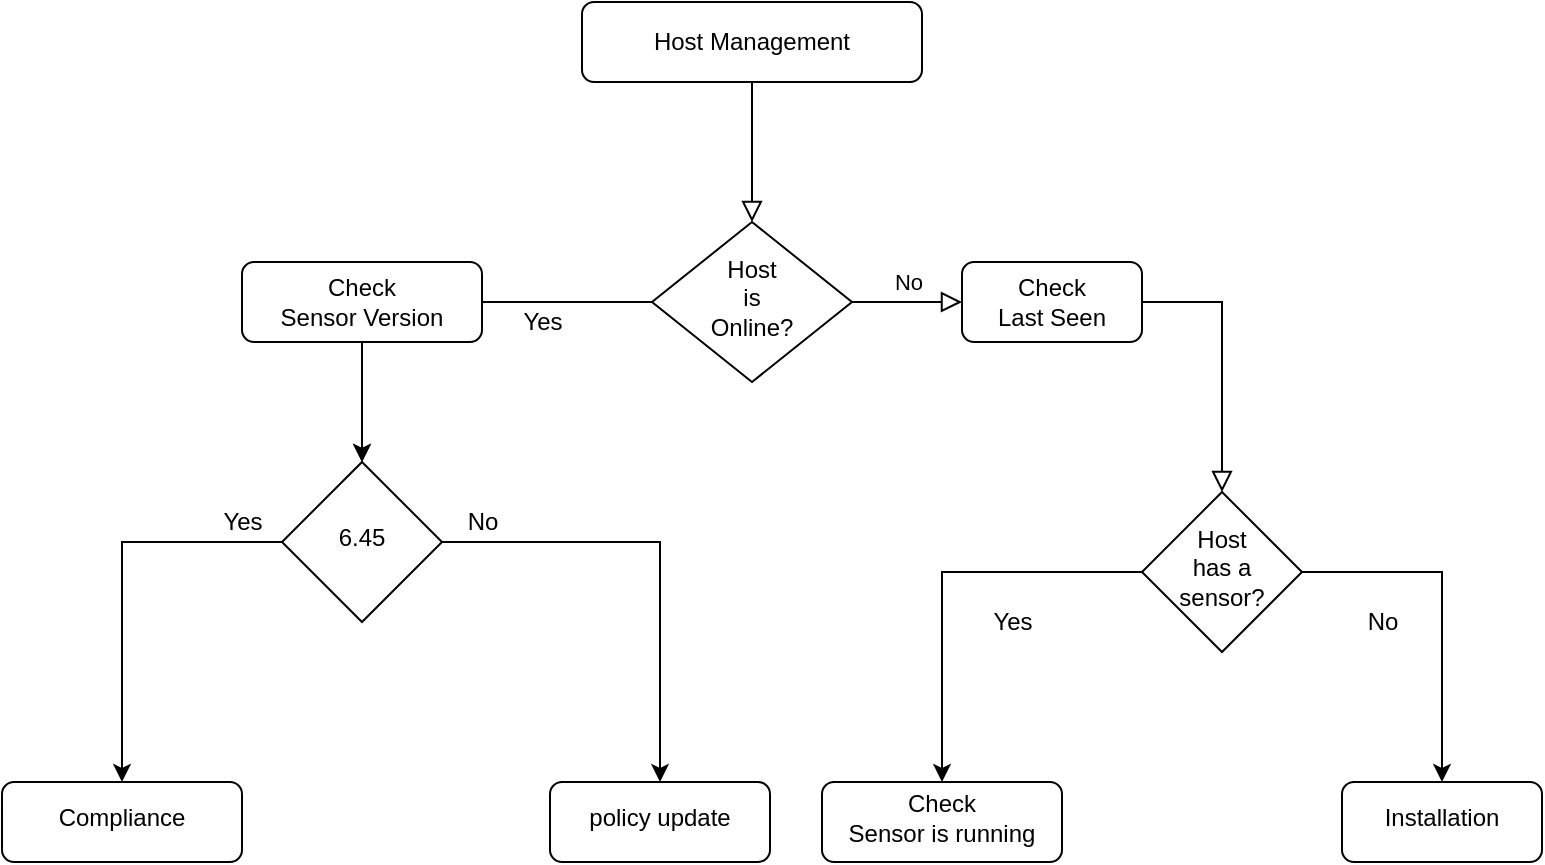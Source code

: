 <mxfile version="20.5.3" type="github">
  <diagram id="C5RBs43oDa-KdzZeNtuy" name="Page-1">
    <mxGraphModel dx="942" dy="572" grid="1" gridSize="10" guides="1" tooltips="1" connect="1" arrows="1" fold="1" page="1" pageScale="1" pageWidth="827" pageHeight="1169" math="0" shadow="0">
      <root>
        <mxCell id="WIyWlLk6GJQsqaUBKTNV-0" />
        <mxCell id="WIyWlLk6GJQsqaUBKTNV-1" parent="WIyWlLk6GJQsqaUBKTNV-0" />
        <mxCell id="WIyWlLk6GJQsqaUBKTNV-2" value="" style="rounded=0;html=1;jettySize=auto;orthogonalLoop=1;fontSize=11;endArrow=block;endFill=0;endSize=8;strokeWidth=1;shadow=0;labelBackgroundColor=none;edgeStyle=orthogonalEdgeStyle;" parent="WIyWlLk6GJQsqaUBKTNV-1" source="WIyWlLk6GJQsqaUBKTNV-3" target="WIyWlLk6GJQsqaUBKTNV-6" edge="1">
          <mxGeometry relative="1" as="geometry" />
        </mxCell>
        <mxCell id="WIyWlLk6GJQsqaUBKTNV-3" value="Host Management" style="rounded=1;whiteSpace=wrap;html=1;fontSize=12;glass=0;strokeWidth=1;shadow=0;" parent="WIyWlLk6GJQsqaUBKTNV-1" vertex="1">
          <mxGeometry x="320" y="50" width="170" height="40" as="geometry" />
        </mxCell>
        <mxCell id="s5PXaif0AqIX-a3yGmby-14" value="" style="edgeStyle=orthogonalEdgeStyle;rounded=0;orthogonalLoop=1;jettySize=auto;html=1;" edge="1" parent="WIyWlLk6GJQsqaUBKTNV-1" source="WIyWlLk6GJQsqaUBKTNV-6" target="s5PXaif0AqIX-a3yGmby-13">
          <mxGeometry relative="1" as="geometry" />
        </mxCell>
        <mxCell id="WIyWlLk6GJQsqaUBKTNV-6" value="&lt;div&gt;Host &lt;br&gt;&lt;/div&gt;&lt;div&gt;is &lt;br&gt;&lt;/div&gt;&lt;div&gt;Online?&lt;/div&gt;" style="rhombus;whiteSpace=wrap;html=1;shadow=0;fontFamily=Helvetica;fontSize=12;align=center;strokeWidth=1;spacing=6;spacingTop=-4;" parent="WIyWlLk6GJQsqaUBKTNV-1" vertex="1">
          <mxGeometry x="355" y="160" width="100" height="80" as="geometry" />
        </mxCell>
        <mxCell id="s5PXaif0AqIX-a3yGmby-10" value="" style="edgeStyle=orthogonalEdgeStyle;rounded=0;orthogonalLoop=1;jettySize=auto;html=1;" edge="1" parent="WIyWlLk6GJQsqaUBKTNV-1" source="WIyWlLk6GJQsqaUBKTNV-7">
          <mxGeometry relative="1" as="geometry">
            <mxPoint x="210" y="280" as="targetPoint" />
          </mxGeometry>
        </mxCell>
        <mxCell id="WIyWlLk6GJQsqaUBKTNV-7" value="&lt;div&gt;Check &lt;br&gt;&lt;/div&gt;&lt;div&gt;Sensor Version&lt;/div&gt;" style="rounded=1;whiteSpace=wrap;html=1;fontSize=12;glass=0;strokeWidth=1;shadow=0;" parent="WIyWlLk6GJQsqaUBKTNV-1" vertex="1">
          <mxGeometry x="150" y="180" width="120" height="40" as="geometry" />
        </mxCell>
        <mxCell id="s5PXaif0AqIX-a3yGmby-1" value="&lt;div&gt;Check &lt;br&gt;&lt;/div&gt;&lt;div&gt;Last Seen&lt;/div&gt;" style="rounded=1;whiteSpace=wrap;html=1;fontSize=12;glass=0;strokeWidth=1;shadow=0;" vertex="1" parent="WIyWlLk6GJQsqaUBKTNV-1">
          <mxGeometry x="510" y="180" width="90" height="40" as="geometry" />
        </mxCell>
        <mxCell id="s5PXaif0AqIX-a3yGmby-2" value="No" style="edgeStyle=orthogonalEdgeStyle;rounded=0;html=1;jettySize=auto;orthogonalLoop=1;fontSize=11;endArrow=block;endFill=0;endSize=8;strokeWidth=1;shadow=0;labelBackgroundColor=none;exitX=1;exitY=0.5;exitDx=0;exitDy=0;" edge="1" parent="WIyWlLk6GJQsqaUBKTNV-1" source="WIyWlLk6GJQsqaUBKTNV-6" target="s5PXaif0AqIX-a3yGmby-1">
          <mxGeometry y="10" relative="1" as="geometry">
            <mxPoint as="offset" />
            <mxPoint x="330" y="210" as="sourcePoint" />
            <mxPoint x="250" y="210" as="targetPoint" />
          </mxGeometry>
        </mxCell>
        <mxCell id="s5PXaif0AqIX-a3yGmby-18" value="" style="edgeStyle=orthogonalEdgeStyle;rounded=0;orthogonalLoop=1;jettySize=auto;html=1;" edge="1" parent="WIyWlLk6GJQsqaUBKTNV-1" source="s5PXaif0AqIX-a3yGmby-13" target="s5PXaif0AqIX-a3yGmby-17">
          <mxGeometry relative="1" as="geometry" />
        </mxCell>
        <mxCell id="s5PXaif0AqIX-a3yGmby-20" value="" style="edgeStyle=orthogonalEdgeStyle;rounded=0;orthogonalLoop=1;jettySize=auto;html=1;" edge="1" parent="WIyWlLk6GJQsqaUBKTNV-1" source="s5PXaif0AqIX-a3yGmby-13" target="s5PXaif0AqIX-a3yGmby-19">
          <mxGeometry relative="1" as="geometry" />
        </mxCell>
        <mxCell id="s5PXaif0AqIX-a3yGmby-13" value="6.45" style="rhombus;whiteSpace=wrap;html=1;shadow=0;strokeWidth=1;spacing=6;spacingTop=-4;" vertex="1" parent="WIyWlLk6GJQsqaUBKTNV-1">
          <mxGeometry x="170" y="280" width="80" height="80" as="geometry" />
        </mxCell>
        <mxCell id="s5PXaif0AqIX-a3yGmby-17" value="policy update" style="rounded=1;whiteSpace=wrap;html=1;shadow=0;strokeWidth=1;spacing=6;spacingTop=-4;" vertex="1" parent="WIyWlLk6GJQsqaUBKTNV-1">
          <mxGeometry x="304" y="440" width="110" height="40" as="geometry" />
        </mxCell>
        <mxCell id="s5PXaif0AqIX-a3yGmby-19" value="Compliance" style="rounded=1;whiteSpace=wrap;html=1;shadow=0;strokeWidth=1;spacing=6;spacingTop=-4;" vertex="1" parent="WIyWlLk6GJQsqaUBKTNV-1">
          <mxGeometry x="30" y="440" width="120" height="40" as="geometry" />
        </mxCell>
        <mxCell id="s5PXaif0AqIX-a3yGmby-30" value="" style="edgeStyle=orthogonalEdgeStyle;rounded=0;orthogonalLoop=1;jettySize=auto;html=1;" edge="1" parent="WIyWlLk6GJQsqaUBKTNV-1" source="s5PXaif0AqIX-a3yGmby-23" target="s5PXaif0AqIX-a3yGmby-29">
          <mxGeometry relative="1" as="geometry" />
        </mxCell>
        <mxCell id="s5PXaif0AqIX-a3yGmby-32" value="" style="edgeStyle=orthogonalEdgeStyle;rounded=0;orthogonalLoop=1;jettySize=auto;html=1;" edge="1" parent="WIyWlLk6GJQsqaUBKTNV-1" source="s5PXaif0AqIX-a3yGmby-23" target="s5PXaif0AqIX-a3yGmby-31">
          <mxGeometry relative="1" as="geometry" />
        </mxCell>
        <mxCell id="s5PXaif0AqIX-a3yGmby-23" value="&lt;div&gt;Host &lt;br&gt;&lt;/div&gt;&lt;div&gt;has a sensor?&lt;/div&gt;" style="rhombus;whiteSpace=wrap;html=1;shadow=0;strokeWidth=1;spacing=6;spacingTop=-4;" vertex="1" parent="WIyWlLk6GJQsqaUBKTNV-1">
          <mxGeometry x="600" y="295" width="80" height="80" as="geometry" />
        </mxCell>
        <mxCell id="s5PXaif0AqIX-a3yGmby-24" value="Yes" style="text;html=1;align=center;verticalAlign=middle;resizable=0;points=[];autosize=1;strokeColor=none;fillColor=none;" vertex="1" parent="WIyWlLk6GJQsqaUBKTNV-1">
          <mxGeometry x="130" y="295" width="40" height="30" as="geometry" />
        </mxCell>
        <mxCell id="s5PXaif0AqIX-a3yGmby-25" value="No" style="text;html=1;align=center;verticalAlign=middle;resizable=0;points=[];autosize=1;strokeColor=none;fillColor=none;" vertex="1" parent="WIyWlLk6GJQsqaUBKTNV-1">
          <mxGeometry x="250" y="295" width="40" height="30" as="geometry" />
        </mxCell>
        <mxCell id="s5PXaif0AqIX-a3yGmby-26" value="Yes" style="text;html=1;align=center;verticalAlign=middle;resizable=0;points=[];autosize=1;strokeColor=none;fillColor=none;" vertex="1" parent="WIyWlLk6GJQsqaUBKTNV-1">
          <mxGeometry x="280" y="195" width="40" height="30" as="geometry" />
        </mxCell>
        <mxCell id="s5PXaif0AqIX-a3yGmby-28" value="" style="edgeStyle=orthogonalEdgeStyle;rounded=0;html=1;jettySize=auto;orthogonalLoop=1;fontSize=11;endArrow=block;endFill=0;endSize=8;strokeWidth=1;shadow=0;labelBackgroundColor=none;entryX=0.5;entryY=0;entryDx=0;entryDy=0;exitX=1;exitY=0.5;exitDx=0;exitDy=0;" edge="1" parent="WIyWlLk6GJQsqaUBKTNV-1" source="s5PXaif0AqIX-a3yGmby-1" target="s5PXaif0AqIX-a3yGmby-23">
          <mxGeometry y="10" relative="1" as="geometry">
            <mxPoint as="offset" />
            <mxPoint x="570" y="200" as="sourcePoint" />
            <mxPoint x="680" y="160" as="targetPoint" />
          </mxGeometry>
        </mxCell>
        <mxCell id="s5PXaif0AqIX-a3yGmby-29" value="&lt;div&gt;Check&lt;/div&gt;&lt;div&gt;Sensor is running&lt;br&gt;&lt;/div&gt;" style="rounded=1;whiteSpace=wrap;html=1;shadow=0;strokeWidth=1;spacing=6;spacingTop=-4;" vertex="1" parent="WIyWlLk6GJQsqaUBKTNV-1">
          <mxGeometry x="440" y="440" width="120" height="40" as="geometry" />
        </mxCell>
        <mxCell id="s5PXaif0AqIX-a3yGmby-31" value="Installation" style="rounded=1;whiteSpace=wrap;html=1;shadow=0;strokeWidth=1;spacing=6;spacingTop=-4;" vertex="1" parent="WIyWlLk6GJQsqaUBKTNV-1">
          <mxGeometry x="700" y="440" width="100" height="40" as="geometry" />
        </mxCell>
        <mxCell id="s5PXaif0AqIX-a3yGmby-33" value="Yes" style="text;html=1;align=center;verticalAlign=middle;resizable=0;points=[];autosize=1;strokeColor=none;fillColor=none;" vertex="1" parent="WIyWlLk6GJQsqaUBKTNV-1">
          <mxGeometry x="515" y="345" width="40" height="30" as="geometry" />
        </mxCell>
        <mxCell id="s5PXaif0AqIX-a3yGmby-36" value="No" style="text;html=1;align=center;verticalAlign=middle;resizable=0;points=[];autosize=1;strokeColor=none;fillColor=none;" vertex="1" parent="WIyWlLk6GJQsqaUBKTNV-1">
          <mxGeometry x="700" y="345" width="40" height="30" as="geometry" />
        </mxCell>
      </root>
    </mxGraphModel>
  </diagram>
</mxfile>
